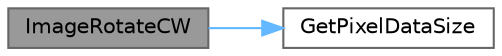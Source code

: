 digraph "ImageRotateCW"
{
 // LATEX_PDF_SIZE
  bgcolor="transparent";
  edge [fontname=Helvetica,fontsize=10,labelfontname=Helvetica,labelfontsize=10];
  node [fontname=Helvetica,fontsize=10,shape=box,height=0.2,width=0.4];
  rankdir="LR";
  Node1 [id="Node000001",label="ImageRotateCW",height=0.2,width=0.4,color="gray40", fillcolor="grey60", style="filled", fontcolor="black",tooltip=" "];
  Node1 -> Node2 [id="edge3_Node000001_Node000002",color="steelblue1",style="solid",tooltip=" "];
  Node2 [id="Node000002",label="GetPixelDataSize",height=0.2,width=0.4,color="grey40", fillcolor="white", style="filled",URL="$_classes_2lib_2rtextures_8c.html#a15e73d306b425330ecdd9a338d609b17",tooltip=" "];
}

